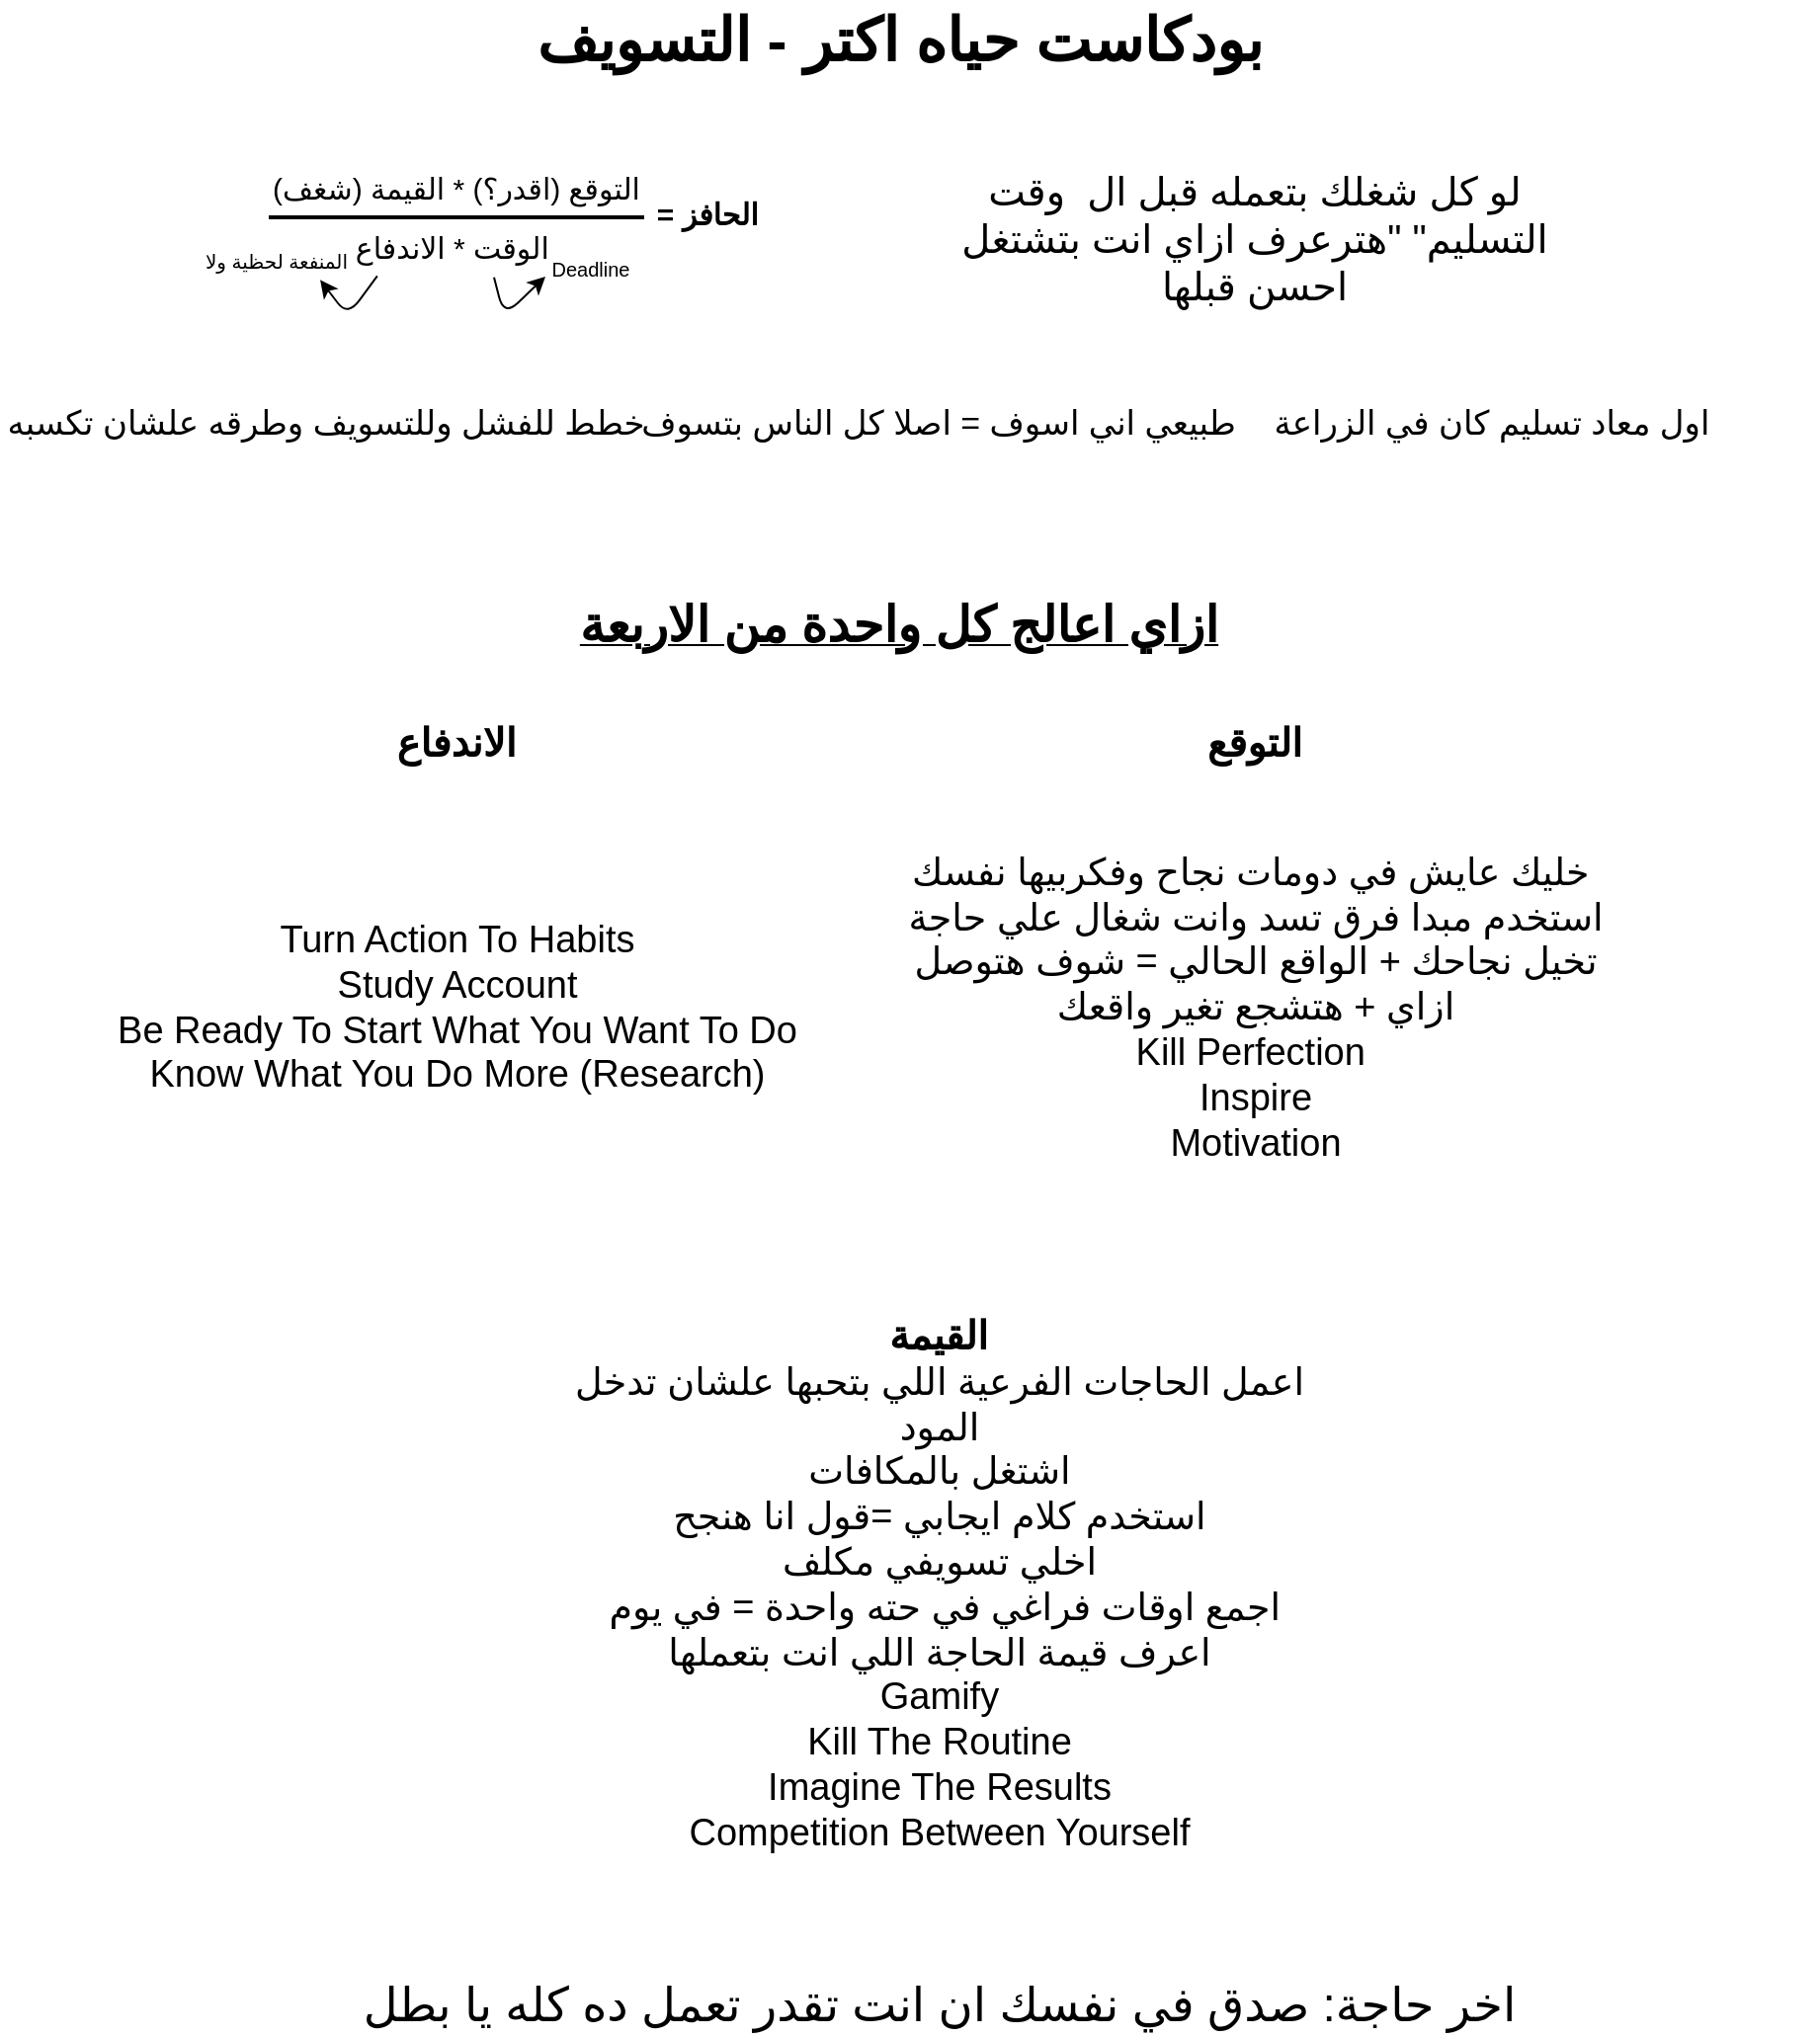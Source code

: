 <mxfile version="16.0.0" type="github"><diagram id="77O7JQCkd-uyqgsUC8ki" name="Page-1"><mxGraphModel dx="1871" dy="574" grid="1" gridSize="10" guides="1" tooltips="1" connect="1" arrows="1" fold="1" page="1" pageScale="1" pageWidth="850" pageHeight="1100" math="0" shadow="0"><root><mxCell id="0"/><mxCell id="1" parent="0"/><mxCell id="dPRUDipxpzmfQ3-VgYIL-17" value="&lt;font style=&quot;font-size: 20px&quot;&gt;الاندفاع&lt;/font&gt;" style="text;html=1;strokeColor=none;fillColor=none;align=center;verticalAlign=middle;whiteSpace=wrap;rounded=0;fontSize=20;fontStyle=1" vertex="1" parent="1"><mxGeometry x="191.25" y="400" width="60" height="30" as="geometry"/></mxCell><mxCell id="dPRUDipxpzmfQ3-VgYIL-19" value="&lt;span style=&quot;font-size: 19px&quot;&gt;Turn Action To Habits&lt;/span&gt;&lt;br&gt;&lt;span style=&quot;font-size: 19px&quot;&gt;Study Account&lt;/span&gt;&lt;br&gt;&lt;span style=&quot;font-size: 19px&quot;&gt;Be Ready To Start What You Want To Do&lt;/span&gt;&lt;br&gt;&lt;span style=&quot;font-size: 19px&quot;&gt;Know What You Do More (Research)&lt;/span&gt;" style="text;html=1;strokeColor=none;fillColor=none;align=center;verticalAlign=middle;whiteSpace=wrap;rounded=0;fontSize=9;" vertex="1" parent="1"><mxGeometry x="30" y="470" width="382.5" height="160" as="geometry"/></mxCell><mxCell id="dPRUDipxpzmfQ3-VgYIL-21" value="&lt;span style=&quot;font-size: 20px;&quot;&gt;لو كل شغلك بتعمله قبل ال&amp;nbsp; وقت التسليم&quot; &quot;هترعرف ازاي انت بتشتغل احسن قبلها&lt;/span&gt;" style="text;html=1;strokeColor=none;fillColor=none;align=center;verticalAlign=middle;whiteSpace=wrap;rounded=0;fontSize=20;" vertex="1" parent="1"><mxGeometry x="460" y="145" width="330" height="30" as="geometry"/></mxCell><mxCell id="dPRUDipxpzmfQ3-VgYIL-24" value="" style="group" vertex="1" connectable="0" parent="1"><mxGeometry x="80" y="120" width="296" height="80" as="geometry"/></mxCell><mxCell id="dPRUDipxpzmfQ3-VgYIL-2" value="" style="endArrow=none;html=1;strokeWidth=2;rounded=1;strokeColor=default;entryX=0;entryY=0.567;entryDx=0;entryDy=0;entryPerimeter=0;" edge="1" parent="dPRUDipxpzmfQ3-VgYIL-24" target="dPRUDipxpzmfQ3-VgYIL-3"><mxGeometry width="50" height="50" relative="1" as="geometry"><mxPoint x="46" y="30" as="sourcePoint"/><mxPoint x="226" y="30" as="targetPoint"/></mxGeometry></mxCell><mxCell id="dPRUDipxpzmfQ3-VgYIL-3" value="&lt;font style=&quot;font-size: 15px&quot;&gt;&lt;b&gt;&amp;nbsp;= الحافز&lt;/b&gt;&lt;/font&gt;" style="text;html=1;strokeColor=none;fillColor=none;align=center;verticalAlign=middle;whiteSpace=wrap;rounded=0;strokeWidth=1;" vertex="1" parent="dPRUDipxpzmfQ3-VgYIL-24"><mxGeometry x="236" y="13" width="60" height="30" as="geometry"/></mxCell><mxCell id="dPRUDipxpzmfQ3-VgYIL-4" value="(التوقع (اقدر؟) * القيمة (شغف" style="text;html=1;strokeColor=none;fillColor=none;align=center;verticalAlign=middle;whiteSpace=wrap;rounded=0;fontSize=15;" vertex="1" parent="dPRUDipxpzmfQ3-VgYIL-24"><mxGeometry x="46" width="190" height="30" as="geometry"/></mxCell><mxCell id="dPRUDipxpzmfQ3-VgYIL-10" style="edgeStyle=none;rounded=1;orthogonalLoop=1;jettySize=auto;html=1;fontSize=19;strokeColor=default;strokeWidth=1;exitX=0.289;exitY=0.989;exitDx=0;exitDy=0;exitPerimeter=0;entryX=0.137;entryY=1.056;entryDx=0;entryDy=0;entryPerimeter=0;" edge="1" parent="dPRUDipxpzmfQ3-VgYIL-24" source="dPRUDipxpzmfQ3-VgYIL-8" target="dPRUDipxpzmfQ3-VgYIL-8"><mxGeometry relative="1" as="geometry"><mxPoint x="66" y="70" as="targetPoint"/><Array as="points"><mxPoint x="86" y="80"/></Array></mxGeometry></mxCell><mxCell id="dPRUDipxpzmfQ3-VgYIL-8" value="الوقت * الاندفاع&amp;nbsp;" style="text;html=1;strokeColor=none;fillColor=none;align=center;verticalAlign=middle;whiteSpace=wrap;rounded=0;fontSize=15;" vertex="1" parent="dPRUDipxpzmfQ3-VgYIL-24"><mxGeometry x="46" y="30" width="190" height="30" as="geometry"/></mxCell><mxCell id="dPRUDipxpzmfQ3-VgYIL-12" style="edgeStyle=none;rounded=1;orthogonalLoop=1;jettySize=auto;html=1;fontSize=19;strokeColor=default;strokeWidth=1;exitX=0.6;exitY=1.011;exitDx=0;exitDy=0;exitPerimeter=0;" edge="1" parent="dPRUDipxpzmfQ3-VgYIL-24" source="dPRUDipxpzmfQ3-VgYIL-8"><mxGeometry relative="1" as="geometry"><mxPoint x="186" y="60" as="targetPoint"/><mxPoint x="164.88" y="60" as="sourcePoint"/><Array as="points"><mxPoint x="165" y="80"/></Array></mxGeometry></mxCell><mxCell id="dPRUDipxpzmfQ3-VgYIL-13" value="&lt;font style=&quot;font-size: 10px;&quot;&gt;Deadline&lt;/font&gt;" style="text;html=1;strokeColor=none;fillColor=none;align=center;verticalAlign=middle;whiteSpace=wrap;rounded=0;fontSize=10;" vertex="1" parent="dPRUDipxpzmfQ3-VgYIL-24"><mxGeometry x="179" y="41" width="60" height="30" as="geometry"/></mxCell><mxCell id="dPRUDipxpzmfQ3-VgYIL-16" value="&lt;font size=&quot;1&quot;&gt;المنفعة لحظية ولا&lt;/font&gt;" style="text;html=1;strokeColor=none;fillColor=none;align=center;verticalAlign=middle;whiteSpace=wrap;rounded=0;fontSize=19;" vertex="1" parent="dPRUDipxpzmfQ3-VgYIL-24"><mxGeometry y="35" width="100" height="30" as="geometry"/></mxCell><mxCell id="dPRUDipxpzmfQ3-VgYIL-26" value="&lt;span style=&quot;font-size: 17px;&quot;&gt;اول معاد تسليم كان في الزراعة&lt;/span&gt;" style="text;html=1;strokeColor=none;fillColor=none;align=center;verticalAlign=middle;whiteSpace=wrap;rounded=0;fontSize=17;" vertex="1" parent="1"><mxGeometry x="580" y="240" width="330" height="30" as="geometry"/></mxCell><mxCell id="dPRUDipxpzmfQ3-VgYIL-27" value="&lt;span style=&quot;font-size: 17px&quot;&gt;طبيعي اني اسوف = اصلا كل الناس بتسوف&lt;/span&gt;" style="text;html=1;strokeColor=none;fillColor=none;align=center;verticalAlign=middle;whiteSpace=wrap;rounded=0;fontSize=17;" vertex="1" parent="1"><mxGeometry x="300" y="240" width="330" height="30" as="geometry"/></mxCell><mxCell id="dPRUDipxpzmfQ3-VgYIL-29" value="&lt;span style=&quot;font-size: 17px&quot;&gt;خطط للفشل وللتسويف وطرقه علشان تكسبه&lt;/span&gt;" style="text;html=1;strokeColor=none;fillColor=none;align=center;verticalAlign=middle;whiteSpace=wrap;rounded=0;fontSize=17;" vertex="1" parent="1"><mxGeometry x="-10" y="240" width="330" height="30" as="geometry"/></mxCell><mxCell id="dPRUDipxpzmfQ3-VgYIL-30" value="&lt;font style=&quot;font-size: 25px&quot;&gt;ازاي اعالج كل واحدة من الاربعة&lt;/font&gt;" style="text;html=1;strokeColor=none;fillColor=none;align=center;verticalAlign=middle;whiteSpace=wrap;rounded=0;fontSize=17;fontStyle=5" vertex="1" parent="1"><mxGeometry x="280" y="340" width="330" height="30" as="geometry"/></mxCell><mxCell id="dPRUDipxpzmfQ3-VgYIL-31" value="&lt;span style=&quot;font-size: 30px ; font-weight: 700 ; text-align: left&quot;&gt;بودكاست حياه اكتر - التسويف&lt;/span&gt;" style="text;html=1;align=center;verticalAlign=middle;resizable=0;points=[];autosize=1;strokeColor=none;fillColor=none;fontSize=25;" vertex="1" parent="1"><mxGeometry x="290" y="40" width="310" height="40" as="geometry"/></mxCell><mxCell id="dPRUDipxpzmfQ3-VgYIL-41" value="&lt;span style=&quot;font-size: 19px&quot;&gt;خليك عايش في دومات نجاح وفكربيها نفسك&amp;nbsp;&lt;br&gt;استخدم مبدا فرق تسد وانت شغال علي حاجة&lt;br&gt;تخيل نجاحك + الواقع الحالي = شوف هتوصل ازاي + هتشجع تغير واقعك&lt;br&gt;Kill Perfection&amp;nbsp;&lt;br&gt;Inspire&lt;br&gt;Motivation&lt;br&gt;&lt;/span&gt;" style="text;html=1;strokeColor=none;fillColor=none;align=center;verticalAlign=middle;whiteSpace=wrap;rounded=0;fontSize=9;" vertex="1" parent="1"><mxGeometry x="433.75" y="455" width="382.5" height="190" as="geometry"/></mxCell><mxCell id="dPRUDipxpzmfQ3-VgYIL-42" value="التوقع" style="text;html=1;strokeColor=none;fillColor=none;align=center;verticalAlign=middle;whiteSpace=wrap;rounded=0;fontSize=20;fontStyle=1" vertex="1" parent="1"><mxGeometry x="595" y="400" width="60" height="30" as="geometry"/></mxCell><mxCell id="dPRUDipxpzmfQ3-VgYIL-48" value="&lt;font style=&quot;font-size: 20px;&quot;&gt;القيمة&lt;/font&gt;" style="text;html=1;strokeColor=none;fillColor=none;align=center;verticalAlign=middle;whiteSpace=wrap;rounded=0;fontSize=20;fontStyle=1" vertex="1" parent="1"><mxGeometry x="435" y="700" width="60" height="30" as="geometry"/></mxCell><mxCell id="dPRUDipxpzmfQ3-VgYIL-49" value="&lt;span style=&quot;font-size: 19px&quot;&gt;اعمل الحاجات الفرعية اللي بتحبها علشان تدخل المود&lt;/span&gt;&lt;br&gt;&lt;span style=&quot;font-size: 19px&quot;&gt;اشتغل بالمكافات&lt;/span&gt;&lt;br&gt;&lt;span style=&quot;font-size: 19px&quot;&gt;استخدم كلام ايجابي =قول انا هنجح&lt;/span&gt;&lt;br&gt;&lt;span style=&quot;font-size: 19px&quot;&gt;اخلي تسويفي مكلف&lt;/span&gt;&lt;br&gt;&lt;span style=&quot;font-size: 19px&quot;&gt;&amp;nbsp;اجمع اوقات فراغي في حته واحدة = في يوم&lt;br&gt;&lt;/span&gt;&lt;span style=&quot;font-size: 19px&quot;&gt;اعرف قيمة الحاجة اللي انت بتعملها&lt;br&gt;Gamify&lt;br&gt;Kill The Routine&lt;/span&gt;&lt;br&gt;&lt;span style=&quot;font-size: 19px&quot;&gt;Imagine The Results&lt;br&gt;Competition Between Yourself&lt;/span&gt;&lt;br&gt;&lt;span style=&quot;font-size: 19px&quot;&gt;&amp;nbsp;&lt;/span&gt;" style="text;html=1;strokeColor=none;fillColor=none;align=center;verticalAlign=middle;whiteSpace=wrap;rounded=0;fontSize=9;" vertex="1" parent="1"><mxGeometry x="273.75" y="770" width="382.5" height="190" as="geometry"/></mxCell><mxCell id="dPRUDipxpzmfQ3-VgYIL-50" value="&lt;font style=&quot;font-size: 24px&quot;&gt;اخر حاجة: صدق في نفسك ان انت تقدر تعمل ده كله يا بطل&lt;/font&gt;" style="text;html=1;align=center;verticalAlign=middle;resizable=0;points=[];autosize=1;strokeColor=none;fillColor=none;fontSize=24;" vertex="1" parent="1"><mxGeometry x="230" y="1040" width="470" height="30" as="geometry"/></mxCell></root></mxGraphModel></diagram></mxfile>